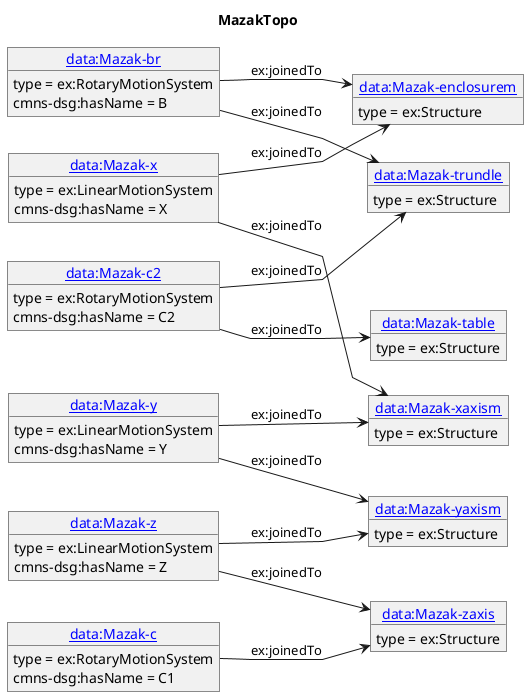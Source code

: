 @startuml
skinparam linetype polyline
left to right direction
title MazakTopo
object "[[./Mazak-x.html data:Mazak-x]]" as o1 {
 type = ex:LinearMotionSystem
 }
object "[[./Mazak-enclosurem.html data:Mazak-enclosurem]]" as o2 {
 type = ex:Structure
 }
object "[[./Mazak-xaxism.html data:Mazak-xaxism]]" as o3 {
 type = ex:Structure
 }
object "[[./Mazak-y.html data:Mazak-y]]" as o4 {
 type = ex:LinearMotionSystem
 }
object "[[./Mazak-yaxism.html data:Mazak-yaxism]]" as o5 {
 type = ex:Structure
 }
object "[[./Mazak-z.html data:Mazak-z]]" as o6 {
 type = ex:LinearMotionSystem
 }
object "[[./Mazak-zaxis.html data:Mazak-zaxis]]" as o7 {
 type = ex:Structure
 }
object "[[./Mazak-c.html data:Mazak-c]]" as o8 {
 type = ex:RotaryMotionSystem
 }
object "[[./Mazak-br.html data:Mazak-br]]" as o9 {
 type = ex:RotaryMotionSystem
 }
object "[[./Mazak-trundle.html data:Mazak-trundle]]" as o10 {
 type = ex:Structure
 }
object "[[./Mazak-c2.html data:Mazak-c2]]" as o11 {
 type = ex:RotaryMotionSystem
 }
object "[[./Mazak-table.html data:Mazak-table]]" as o12 {
 type = ex:Structure
 }
o1 --> o2 : ex:joinedTo
o1 : cmns-dsg:hasName = X
o1 --> o3 : ex:joinedTo
o4 --> o3 : ex:joinedTo
o4 : cmns-dsg:hasName = Y
o4 --> o5 : ex:joinedTo
o6 --> o5 : ex:joinedTo
o6 : cmns-dsg:hasName = Z
o6 --> o7 : ex:joinedTo
o8 --> o7 : ex:joinedTo
o8 : cmns-dsg:hasName = C1
o9 --> o2 : ex:joinedTo
o9 : cmns-dsg:hasName = B
o9 --> o10 : ex:joinedTo
o11 --> o10 : ex:joinedTo
o11 : cmns-dsg:hasName = C2
o11 --> o12 : ex:joinedTo
@enduml
